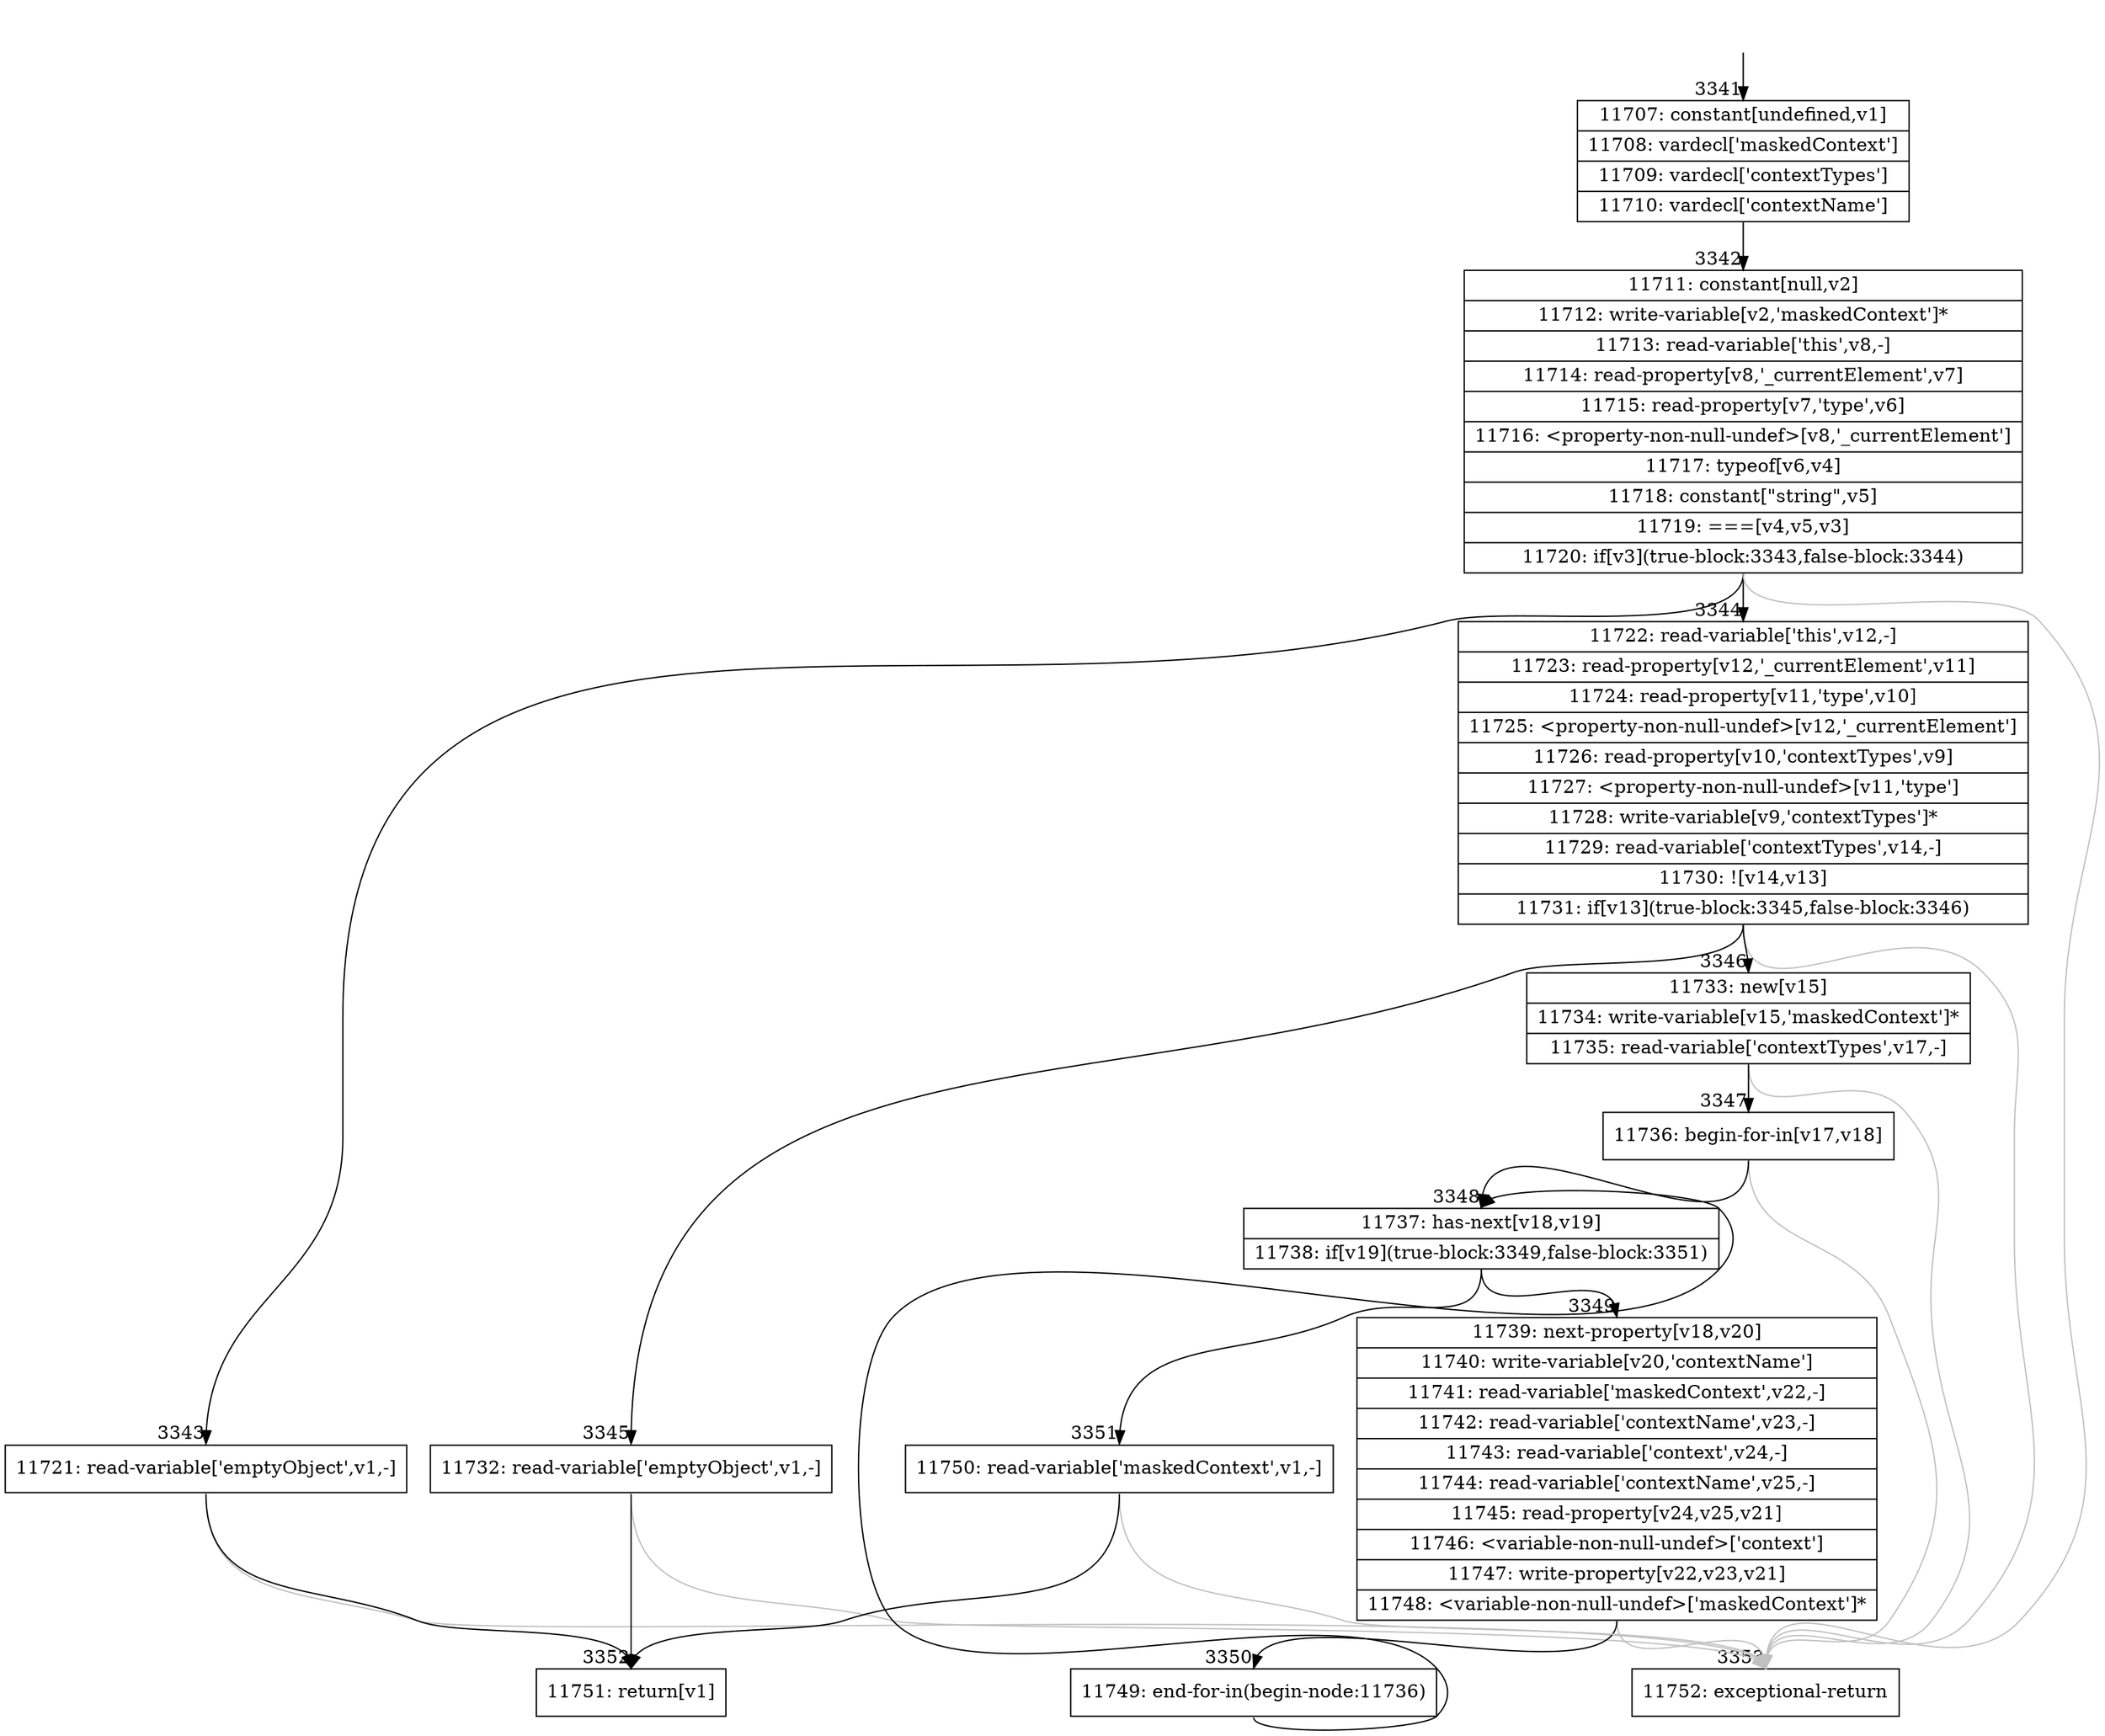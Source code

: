 digraph {
rankdir="TD"
BB_entry237[shape=none,label=""];
BB_entry237 -> BB3341 [tailport=s, headport=n, headlabel="    3341"]
BB3341 [shape=record label="{11707: constant[undefined,v1]|11708: vardecl['maskedContext']|11709: vardecl['contextTypes']|11710: vardecl['contextName']}" ] 
BB3341 -> BB3342 [tailport=s, headport=n, headlabel="      3342"]
BB3342 [shape=record label="{11711: constant[null,v2]|11712: write-variable[v2,'maskedContext']*|11713: read-variable['this',v8,-]|11714: read-property[v8,'_currentElement',v7]|11715: read-property[v7,'type',v6]|11716: \<property-non-null-undef\>[v8,'_currentElement']|11717: typeof[v6,v4]|11718: constant[\"string\",v5]|11719: ===[v4,v5,v3]|11720: if[v3](true-block:3343,false-block:3344)}" ] 
BB3342 -> BB3343 [tailport=s, headport=n, headlabel="      3343"]
BB3342 -> BB3344 [tailport=s, headport=n, headlabel="      3344"]
BB3342 -> BB3353 [tailport=s, headport=n, color=gray, headlabel="      3353"]
BB3343 [shape=record label="{11721: read-variable['emptyObject',v1,-]}" ] 
BB3343 -> BB3352 [tailport=s, headport=n, headlabel="      3352"]
BB3343 -> BB3353 [tailport=s, headport=n, color=gray]
BB3344 [shape=record label="{11722: read-variable['this',v12,-]|11723: read-property[v12,'_currentElement',v11]|11724: read-property[v11,'type',v10]|11725: \<property-non-null-undef\>[v12,'_currentElement']|11726: read-property[v10,'contextTypes',v9]|11727: \<property-non-null-undef\>[v11,'type']|11728: write-variable[v9,'contextTypes']*|11729: read-variable['contextTypes',v14,-]|11730: ![v14,v13]|11731: if[v13](true-block:3345,false-block:3346)}" ] 
BB3344 -> BB3345 [tailport=s, headport=n, headlabel="      3345"]
BB3344 -> BB3346 [tailport=s, headport=n, headlabel="      3346"]
BB3344 -> BB3353 [tailport=s, headport=n, color=gray]
BB3345 [shape=record label="{11732: read-variable['emptyObject',v1,-]}" ] 
BB3345 -> BB3352 [tailport=s, headport=n]
BB3345 -> BB3353 [tailport=s, headport=n, color=gray]
BB3346 [shape=record label="{11733: new[v15]|11734: write-variable[v15,'maskedContext']*|11735: read-variable['contextTypes',v17,-]}" ] 
BB3346 -> BB3347 [tailport=s, headport=n, headlabel="      3347"]
BB3346 -> BB3353 [tailport=s, headport=n, color=gray]
BB3347 [shape=record label="{11736: begin-for-in[v17,v18]}" ] 
BB3347 -> BB3348 [tailport=s, headport=n, headlabel="      3348"]
BB3347 -> BB3353 [tailport=s, headport=n, color=gray]
BB3348 [shape=record label="{11737: has-next[v18,v19]|11738: if[v19](true-block:3349,false-block:3351)}" ] 
BB3348 -> BB3349 [tailport=s, headport=n, headlabel="      3349"]
BB3348 -> BB3351 [tailport=s, headport=n, headlabel="      3351"]
BB3349 [shape=record label="{11739: next-property[v18,v20]|11740: write-variable[v20,'contextName']|11741: read-variable['maskedContext',v22,-]|11742: read-variable['contextName',v23,-]|11743: read-variable['context',v24,-]|11744: read-variable['contextName',v25,-]|11745: read-property[v24,v25,v21]|11746: \<variable-non-null-undef\>['context']|11747: write-property[v22,v23,v21]|11748: \<variable-non-null-undef\>['maskedContext']*}" ] 
BB3349 -> BB3350 [tailport=s, headport=n, headlabel="      3350"]
BB3349 -> BB3353 [tailport=s, headport=n, color=gray]
BB3350 [shape=record label="{11749: end-for-in(begin-node:11736)}" ] 
BB3350 -> BB3348 [tailport=s, headport=n]
BB3351 [shape=record label="{11750: read-variable['maskedContext',v1,-]}" ] 
BB3351 -> BB3352 [tailport=s, headport=n]
BB3351 -> BB3353 [tailport=s, headport=n, color=gray]
BB3352 [shape=record label="{11751: return[v1]}" ] 
BB3353 [shape=record label="{11752: exceptional-return}" ] 
//#$~ 6514
}
